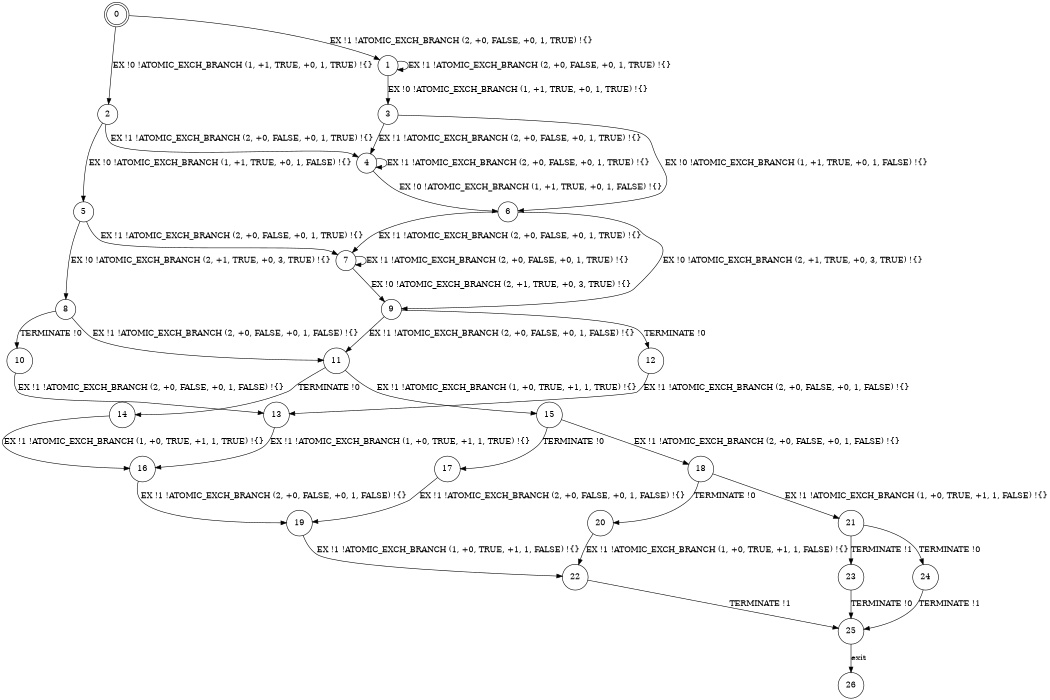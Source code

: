 digraph BCG {
size = "7, 10.5";
center = TRUE;
node [shape = circle];
0 [peripheries = 2];
0 -> 1 [label = "EX !1 !ATOMIC_EXCH_BRANCH (2, +0, FALSE, +0, 1, TRUE) !{}"];
0 -> 2 [label = "EX !0 !ATOMIC_EXCH_BRANCH (1, +1, TRUE, +0, 1, TRUE) !{}"];
1 -> 3 [label = "EX !0 !ATOMIC_EXCH_BRANCH (1, +1, TRUE, +0, 1, TRUE) !{}"];
1 -> 1 [label = "EX !1 !ATOMIC_EXCH_BRANCH (2, +0, FALSE, +0, 1, TRUE) !{}"];
2 -> 4 [label = "EX !1 !ATOMIC_EXCH_BRANCH (2, +0, FALSE, +0, 1, TRUE) !{}"];
2 -> 5 [label = "EX !0 !ATOMIC_EXCH_BRANCH (1, +1, TRUE, +0, 1, FALSE) !{}"];
3 -> 4 [label = "EX !1 !ATOMIC_EXCH_BRANCH (2, +0, FALSE, +0, 1, TRUE) !{}"];
3 -> 6 [label = "EX !0 !ATOMIC_EXCH_BRANCH (1, +1, TRUE, +0, 1, FALSE) !{}"];
4 -> 4 [label = "EX !1 !ATOMIC_EXCH_BRANCH (2, +0, FALSE, +0, 1, TRUE) !{}"];
4 -> 6 [label = "EX !0 !ATOMIC_EXCH_BRANCH (1, +1, TRUE, +0, 1, FALSE) !{}"];
5 -> 7 [label = "EX !1 !ATOMIC_EXCH_BRANCH (2, +0, FALSE, +0, 1, TRUE) !{}"];
5 -> 8 [label = "EX !0 !ATOMIC_EXCH_BRANCH (2, +1, TRUE, +0, 3, TRUE) !{}"];
6 -> 7 [label = "EX !1 !ATOMIC_EXCH_BRANCH (2, +0, FALSE, +0, 1, TRUE) !{}"];
6 -> 9 [label = "EX !0 !ATOMIC_EXCH_BRANCH (2, +1, TRUE, +0, 3, TRUE) !{}"];
7 -> 7 [label = "EX !1 !ATOMIC_EXCH_BRANCH (2, +0, FALSE, +0, 1, TRUE) !{}"];
7 -> 9 [label = "EX !0 !ATOMIC_EXCH_BRANCH (2, +1, TRUE, +0, 3, TRUE) !{}"];
8 -> 10 [label = "TERMINATE !0"];
8 -> 11 [label = "EX !1 !ATOMIC_EXCH_BRANCH (2, +0, FALSE, +0, 1, FALSE) !{}"];
9 -> 12 [label = "TERMINATE !0"];
9 -> 11 [label = "EX !1 !ATOMIC_EXCH_BRANCH (2, +0, FALSE, +0, 1, FALSE) !{}"];
10 -> 13 [label = "EX !1 !ATOMIC_EXCH_BRANCH (2, +0, FALSE, +0, 1, FALSE) !{}"];
11 -> 14 [label = "TERMINATE !0"];
11 -> 15 [label = "EX !1 !ATOMIC_EXCH_BRANCH (1, +0, TRUE, +1, 1, TRUE) !{}"];
12 -> 13 [label = "EX !1 !ATOMIC_EXCH_BRANCH (2, +0, FALSE, +0, 1, FALSE) !{}"];
13 -> 16 [label = "EX !1 !ATOMIC_EXCH_BRANCH (1, +0, TRUE, +1, 1, TRUE) !{}"];
14 -> 16 [label = "EX !1 !ATOMIC_EXCH_BRANCH (1, +0, TRUE, +1, 1, TRUE) !{}"];
15 -> 17 [label = "TERMINATE !0"];
15 -> 18 [label = "EX !1 !ATOMIC_EXCH_BRANCH (2, +0, FALSE, +0, 1, FALSE) !{}"];
16 -> 19 [label = "EX !1 !ATOMIC_EXCH_BRANCH (2, +0, FALSE, +0, 1, FALSE) !{}"];
17 -> 19 [label = "EX !1 !ATOMIC_EXCH_BRANCH (2, +0, FALSE, +0, 1, FALSE) !{}"];
18 -> 20 [label = "TERMINATE !0"];
18 -> 21 [label = "EX !1 !ATOMIC_EXCH_BRANCH (1, +0, TRUE, +1, 1, FALSE) !{}"];
19 -> 22 [label = "EX !1 !ATOMIC_EXCH_BRANCH (1, +0, TRUE, +1, 1, FALSE) !{}"];
20 -> 22 [label = "EX !1 !ATOMIC_EXCH_BRANCH (1, +0, TRUE, +1, 1, FALSE) !{}"];
21 -> 23 [label = "TERMINATE !1"];
21 -> 24 [label = "TERMINATE !0"];
22 -> 25 [label = "TERMINATE !1"];
23 -> 25 [label = "TERMINATE !0"];
24 -> 25 [label = "TERMINATE !1"];
25 -> 26 [label = "exit"];
}
